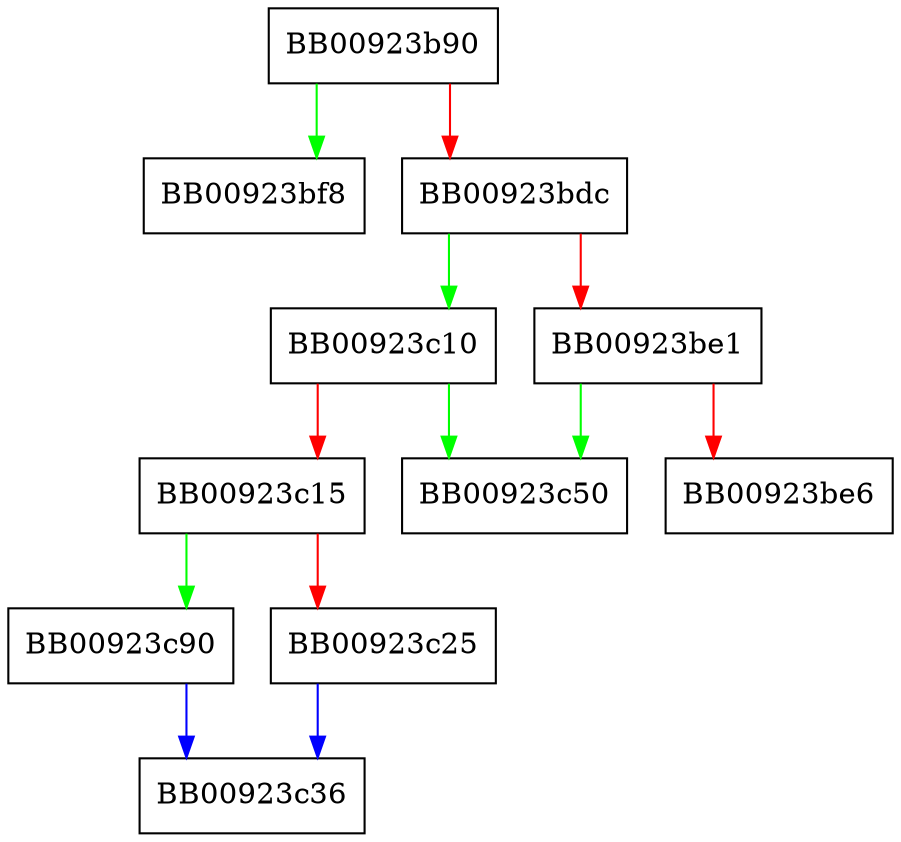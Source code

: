 digraph __mpn_extract_float128 {
  node [shape="box"];
  graph [splines=ortho];
  BB00923b90 -> BB00923bf8 [color="green"];
  BB00923b90 -> BB00923bdc [color="red"];
  BB00923bdc -> BB00923c10 [color="green"];
  BB00923bdc -> BB00923be1 [color="red"];
  BB00923be1 -> BB00923c50 [color="green"];
  BB00923be1 -> BB00923be6 [color="red"];
  BB00923c10 -> BB00923c50 [color="green"];
  BB00923c10 -> BB00923c15 [color="red"];
  BB00923c15 -> BB00923c90 [color="green"];
  BB00923c15 -> BB00923c25 [color="red"];
  BB00923c25 -> BB00923c36 [color="blue"];
  BB00923c90 -> BB00923c36 [color="blue"];
}